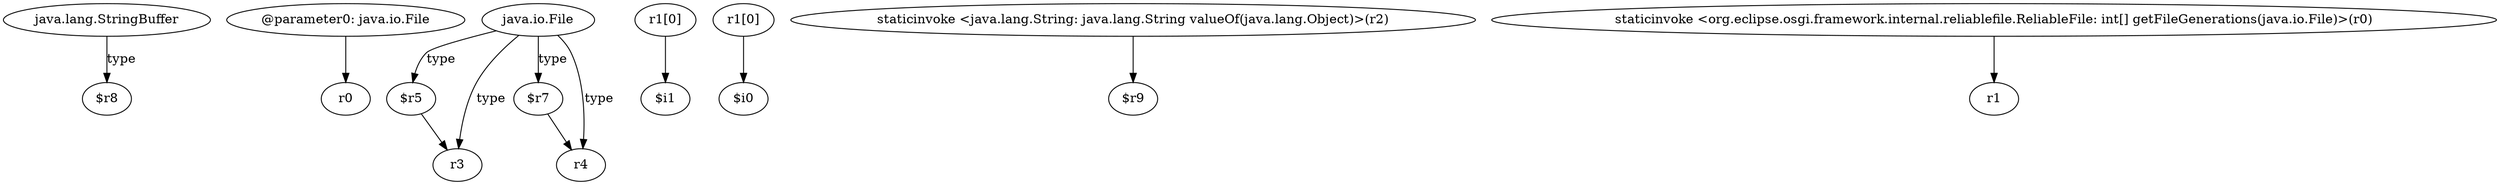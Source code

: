digraph g {
0[label="java.lang.StringBuffer"]
1[label="$r8"]
0->1[label="type"]
2[label="@parameter0: java.io.File"]
3[label="r0"]
2->3[label=""]
4[label="$r5"]
5[label="r3"]
4->5[label=""]
6[label="java.io.File"]
6->5[label="type"]
7[label="$r7"]
8[label="r4"]
7->8[label=""]
9[label="r1[0]"]
10[label="$i1"]
9->10[label=""]
11[label="r1[0]"]
12[label="$i0"]
11->12[label=""]
6->7[label="type"]
13[label="staticinvoke <java.lang.String: java.lang.String valueOf(java.lang.Object)>(r2)"]
14[label="$r9"]
13->14[label=""]
6->4[label="type"]
15[label="staticinvoke <org.eclipse.osgi.framework.internal.reliablefile.ReliableFile: int[] getFileGenerations(java.io.File)>(r0)"]
16[label="r1"]
15->16[label=""]
6->8[label="type"]
}